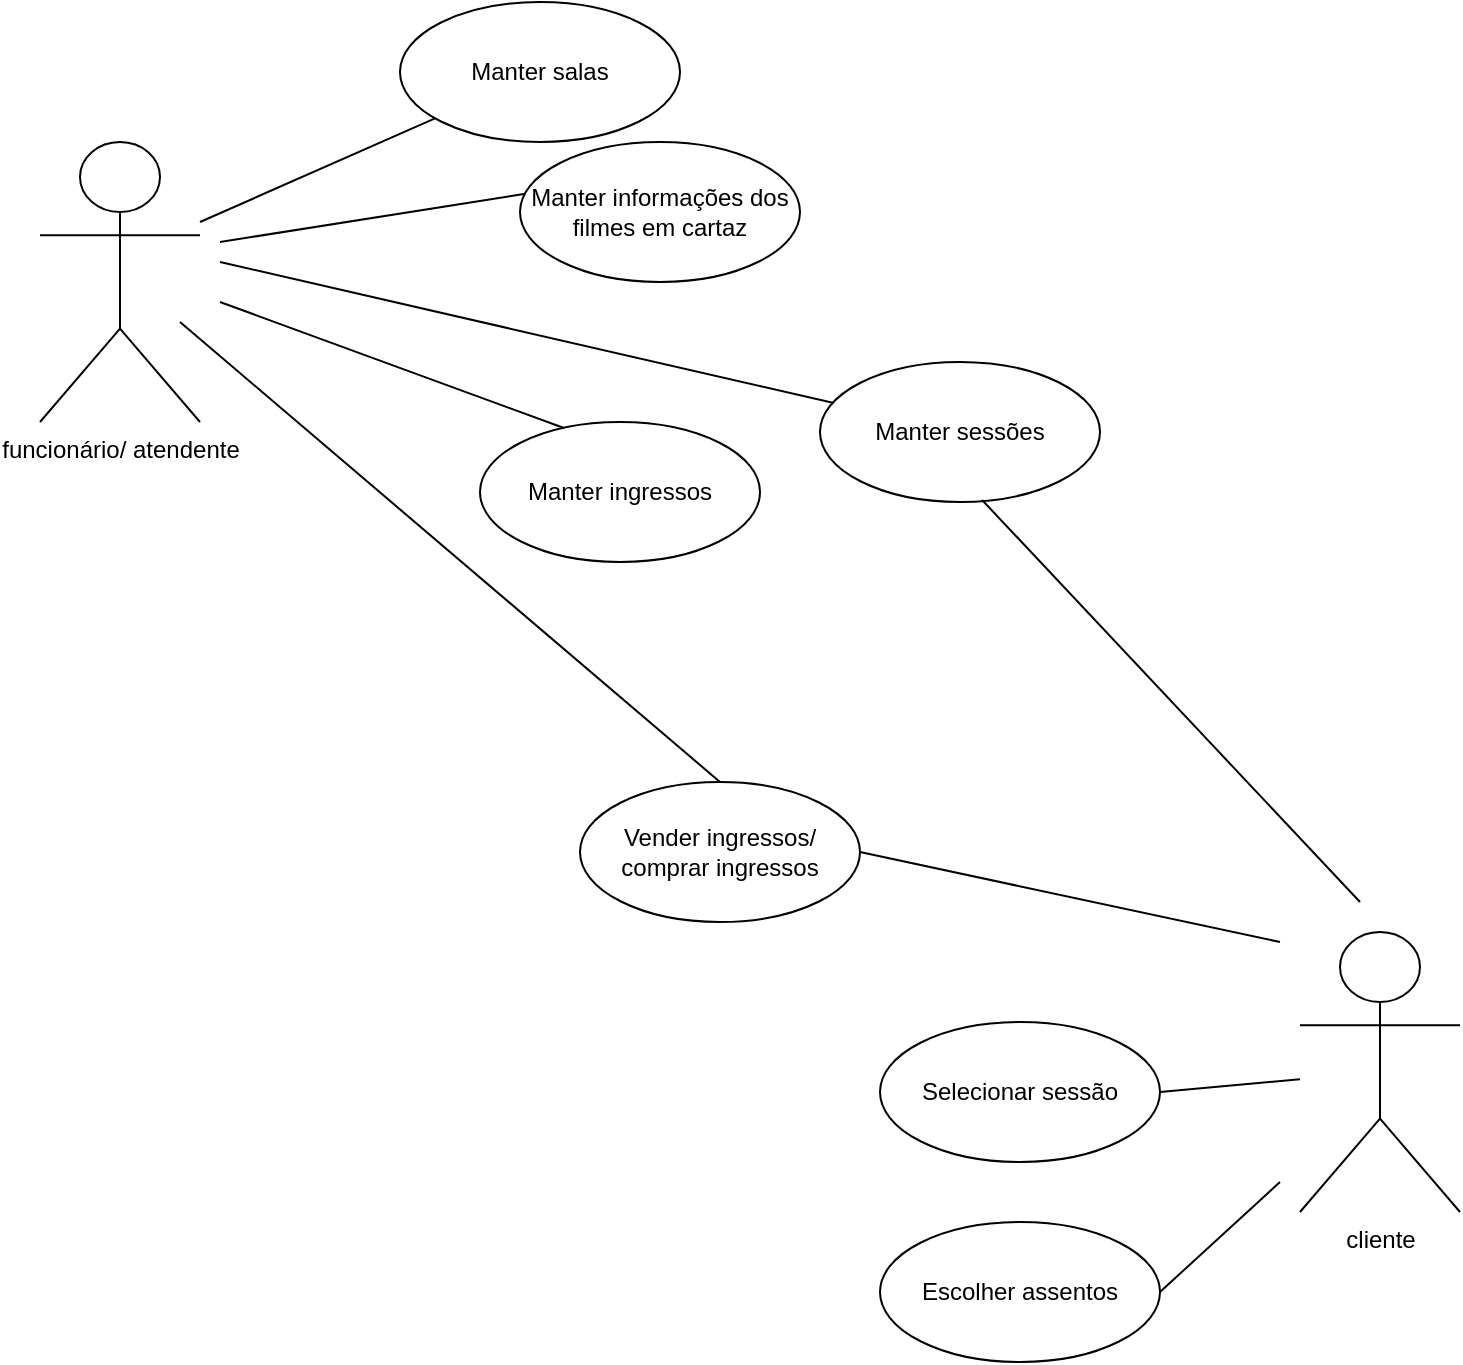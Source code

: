 <mxfile version="21.1.5" type="github">
  <diagram name="Página-1" id="7Vi-GyidPr399k-hqDmP">
    <mxGraphModel dx="1377" dy="796" grid="1" gridSize="10" guides="1" tooltips="1" connect="1" arrows="1" fold="1" page="1" pageScale="1" pageWidth="827" pageHeight="1169" math="0" shadow="0">
      <root>
        <mxCell id="0" />
        <mxCell id="1" parent="0" />
        <mxCell id="m8Dnvnueg_8cUG5QtnU9-1" value="funcionário/ atendente" style="shape=umlActor;html=1;verticalLabelPosition=bottom;verticalAlign=top;align=center;" parent="1" vertex="1">
          <mxGeometry x="40" y="120" width="80" height="140" as="geometry" />
        </mxCell>
        <mxCell id="m8Dnvnueg_8cUG5QtnU9-3" value="" style="rounded=0;orthogonalLoop=1;jettySize=auto;html=1;endArrow=none;endFill=0;" parent="1" source="m8Dnvnueg_8cUG5QtnU9-2" edge="1">
          <mxGeometry relative="1" as="geometry">
            <mxPoint x="120" y="160" as="targetPoint" />
            <Array as="points" />
          </mxGeometry>
        </mxCell>
        <mxCell id="m8Dnvnueg_8cUG5QtnU9-2" value="Manter salas" style="ellipse;whiteSpace=wrap;html=1;" parent="1" vertex="1">
          <mxGeometry x="220" y="50" width="140" height="70" as="geometry" />
        </mxCell>
        <mxCell id="m8Dnvnueg_8cUG5QtnU9-4" value="Manter informações dos filmes em cartaz" style="ellipse;whiteSpace=wrap;html=1;" parent="1" vertex="1">
          <mxGeometry x="280" y="120" width="140" height="70" as="geometry" />
        </mxCell>
        <mxCell id="m8Dnvnueg_8cUG5QtnU9-5" value="" style="rounded=0;orthogonalLoop=1;jettySize=auto;html=1;endArrow=none;endFill=0;exitX=0.014;exitY=0.371;exitDx=0;exitDy=0;exitPerimeter=0;" parent="1" source="m8Dnvnueg_8cUG5QtnU9-4" edge="1">
          <mxGeometry relative="1" as="geometry">
            <mxPoint x="248" y="118" as="sourcePoint" />
            <mxPoint x="130" y="170" as="targetPoint" />
            <Array as="points" />
          </mxGeometry>
        </mxCell>
        <mxCell id="m8Dnvnueg_8cUG5QtnU9-6" value="Manter sessões" style="ellipse;whiteSpace=wrap;html=1;" parent="1" vertex="1">
          <mxGeometry x="430" y="230" width="140" height="70" as="geometry" />
        </mxCell>
        <mxCell id="m8Dnvnueg_8cUG5QtnU9-7" value="" style="rounded=0;orthogonalLoop=1;jettySize=auto;html=1;endArrow=none;endFill=0;" parent="1" source="m8Dnvnueg_8cUG5QtnU9-6" edge="1">
          <mxGeometry relative="1" as="geometry">
            <mxPoint x="262" y="176" as="sourcePoint" />
            <mxPoint x="130" y="180" as="targetPoint" />
            <Array as="points" />
          </mxGeometry>
        </mxCell>
        <mxCell id="m8Dnvnueg_8cUG5QtnU9-8" value="Manter ingressos" style="ellipse;whiteSpace=wrap;html=1;" parent="1" vertex="1">
          <mxGeometry x="260" y="260" width="140" height="70" as="geometry" />
        </mxCell>
        <mxCell id="m8Dnvnueg_8cUG5QtnU9-9" value="" style="rounded=0;orthogonalLoop=1;jettySize=auto;html=1;endArrow=none;endFill=0;exitX=0.3;exitY=0.043;exitDx=0;exitDy=0;exitPerimeter=0;" parent="1" source="m8Dnvnueg_8cUG5QtnU9-8" edge="1">
          <mxGeometry relative="1" as="geometry">
            <mxPoint x="292" y="229" as="sourcePoint" />
            <mxPoint x="130" y="200" as="targetPoint" />
            <Array as="points" />
          </mxGeometry>
        </mxCell>
        <mxCell id="m8Dnvnueg_8cUG5QtnU9-11" value="cliente" style="shape=umlActor;html=1;verticalLabelPosition=bottom;verticalAlign=top;align=center;" parent="1" vertex="1">
          <mxGeometry x="670" y="515" width="80" height="140" as="geometry" />
        </mxCell>
        <mxCell id="m8Dnvnueg_8cUG5QtnU9-12" value="Vender ingressos/ comprar ingressos" style="ellipse;whiteSpace=wrap;html=1;" parent="1" vertex="1">
          <mxGeometry x="310" y="440" width="140" height="70" as="geometry" />
        </mxCell>
        <mxCell id="m8Dnvnueg_8cUG5QtnU9-14" value="" style="rounded=0;orthogonalLoop=1;jettySize=auto;html=1;endArrow=none;endFill=0;exitX=0.5;exitY=0;exitDx=0;exitDy=0;" parent="1" source="m8Dnvnueg_8cUG5QtnU9-12" edge="1">
          <mxGeometry relative="1" as="geometry">
            <mxPoint x="279" y="301" as="sourcePoint" />
            <mxPoint x="110" y="210" as="targetPoint" />
            <Array as="points" />
          </mxGeometry>
        </mxCell>
        <mxCell id="m8Dnvnueg_8cUG5QtnU9-20" value="" style="rounded=0;orthogonalLoop=1;jettySize=auto;html=1;endArrow=none;endFill=0;entryX=1;entryY=0.5;entryDx=0;entryDy=0;" parent="1" target="m8Dnvnueg_8cUG5QtnU9-12" edge="1">
          <mxGeometry relative="1" as="geometry">
            <mxPoint x="660" y="520" as="sourcePoint" />
            <mxPoint x="640" y="395" as="targetPoint" />
            <Array as="points" />
          </mxGeometry>
        </mxCell>
        <mxCell id="m8Dnvnueg_8cUG5QtnU9-22" value="" style="rounded=0;orthogonalLoop=1;jettySize=auto;html=1;endArrow=none;endFill=0;entryX=0.579;entryY=0.986;entryDx=0;entryDy=0;entryPerimeter=0;" parent="1" edge="1" target="m8Dnvnueg_8cUG5QtnU9-6">
          <mxGeometry relative="1" as="geometry">
            <mxPoint x="700" y="500" as="sourcePoint" />
            <mxPoint x="640" y="405" as="targetPoint" />
            <Array as="points" />
          </mxGeometry>
        </mxCell>
        <mxCell id="m8Dnvnueg_8cUG5QtnU9-23" value="Selecionar sessão" style="ellipse;whiteSpace=wrap;html=1;" parent="1" vertex="1">
          <mxGeometry x="460" y="560" width="140" height="70" as="geometry" />
        </mxCell>
        <mxCell id="m8Dnvnueg_8cUG5QtnU9-24" value="" style="rounded=0;orthogonalLoop=1;jettySize=auto;html=1;endArrow=none;endFill=0;entryX=1;entryY=0.5;entryDx=0;entryDy=0;" parent="1" source="m8Dnvnueg_8cUG5QtnU9-11" edge="1" target="m8Dnvnueg_8cUG5QtnU9-23">
          <mxGeometry relative="1" as="geometry">
            <mxPoint x="640" y="665" as="sourcePoint" />
            <mxPoint x="600" y="550" as="targetPoint" />
            <Array as="points" />
          </mxGeometry>
        </mxCell>
        <mxCell id="m8Dnvnueg_8cUG5QtnU9-25" value="Escolher assentos" style="ellipse;whiteSpace=wrap;html=1;" parent="1" vertex="1">
          <mxGeometry x="460" y="660" width="140" height="70" as="geometry" />
        </mxCell>
        <mxCell id="m8Dnvnueg_8cUG5QtnU9-26" value="" style="rounded=0;orthogonalLoop=1;jettySize=auto;html=1;endArrow=none;endFill=0;entryX=1;entryY=0.5;entryDx=0;entryDy=0;" parent="1" edge="1" target="m8Dnvnueg_8cUG5QtnU9-25">
          <mxGeometry relative="1" as="geometry">
            <mxPoint x="660" y="640" as="sourcePoint" />
            <mxPoint x="620" y="700" as="targetPoint" />
            <Array as="points" />
          </mxGeometry>
        </mxCell>
      </root>
    </mxGraphModel>
  </diagram>
</mxfile>
